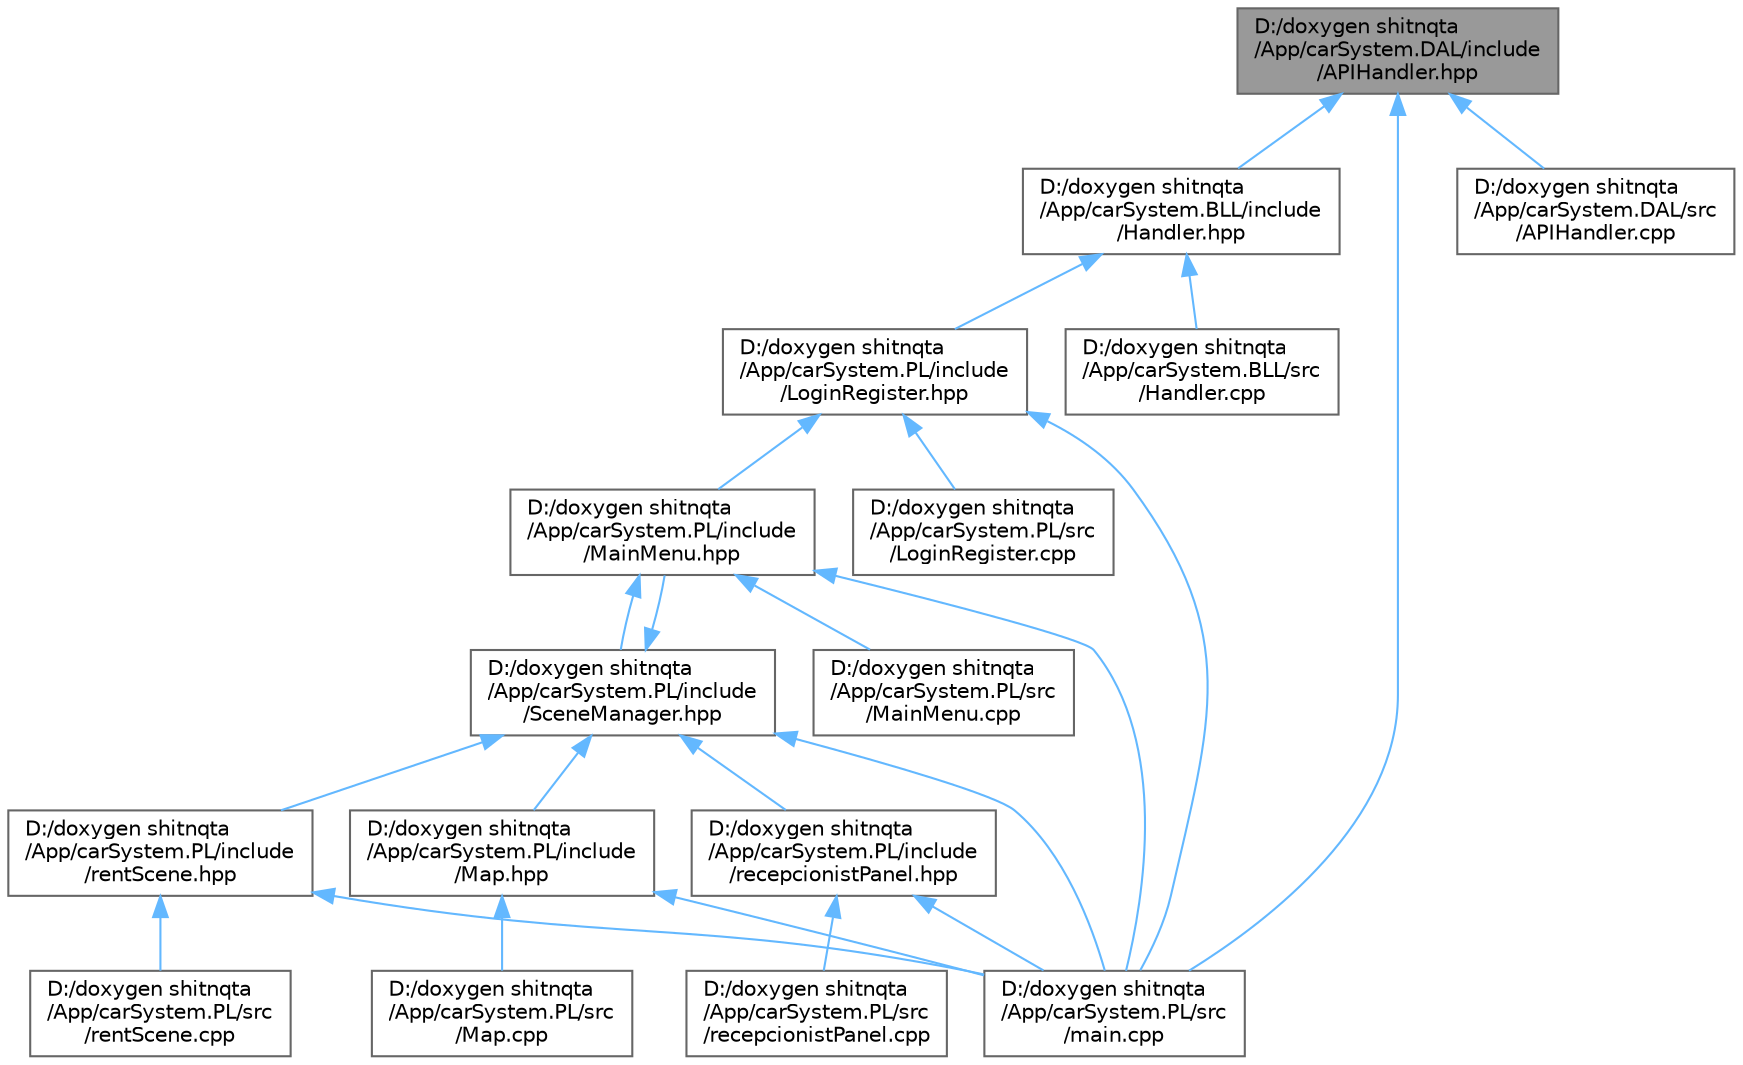 digraph "D:/doxygen shitnqta/App/carSystem.DAL/include/APIHandler.hpp"
{
 // INTERACTIVE_SVG=YES
 // LATEX_PDF_SIZE
  bgcolor="transparent";
  edge [fontname=Helvetica,fontsize=10,labelfontname=Helvetica,labelfontsize=10];
  node [fontname=Helvetica,fontsize=10,shape=box,height=0.2,width=0.4];
  Node1 [id="Node000001",label="D:/doxygen shitnqta\l/App/carSystem.DAL/include\l/APIHandler.hpp",height=0.2,width=0.4,color="gray40", fillcolor="grey60", style="filled", fontcolor="black",tooltip=" "];
  Node1 -> Node2 [id="edge23_Node000001_Node000002",dir="back",color="steelblue1",style="solid",tooltip=" "];
  Node2 [id="Node000002",label="D:/doxygen shitnqta\l/App/carSystem.BLL/include\l/Handler.hpp",height=0.2,width=0.4,color="grey40", fillcolor="white", style="filled",URL="$a00002.html",tooltip=" "];
  Node2 -> Node3 [id="edge24_Node000002_Node000003",dir="back",color="steelblue1",style="solid",tooltip=" "];
  Node3 [id="Node000003",label="D:/doxygen shitnqta\l/App/carSystem.BLL/src\l/Handler.cpp",height=0.2,width=0.4,color="grey40", fillcolor="white", style="filled",URL="$a00005.html",tooltip=" "];
  Node2 -> Node4 [id="edge25_Node000002_Node000004",dir="back",color="steelblue1",style="solid",tooltip=" "];
  Node4 [id="Node000004",label="D:/doxygen shitnqta\l/App/carSystem.PL/include\l/LoginRegister.hpp",height=0.2,width=0.4,color="grey40", fillcolor="white", style="filled",URL="$a00281.html",tooltip=" "];
  Node4 -> Node5 [id="edge26_Node000004_Node000005",dir="back",color="steelblue1",style="solid",tooltip=" "];
  Node5 [id="Node000005",label="D:/doxygen shitnqta\l/App/carSystem.PL/include\l/MainMenu.hpp",height=0.2,width=0.4,color="grey40", fillcolor="white", style="filled",URL="$a00284.html",tooltip=" "];
  Node5 -> Node6 [id="edge27_Node000005_Node000006",dir="back",color="steelblue1",style="solid",tooltip=" "];
  Node6 [id="Node000006",label="D:/doxygen shitnqta\l/App/carSystem.PL/include\l/SceneManager.hpp",height=0.2,width=0.4,color="grey40", fillcolor="white", style="filled",URL="$a00305.html",tooltip=" "];
  Node6 -> Node5 [id="edge28_Node000006_Node000005",dir="back",color="steelblue1",style="solid",tooltip=" "];
  Node6 -> Node7 [id="edge29_Node000006_Node000007",dir="back",color="steelblue1",style="solid",tooltip=" "];
  Node7 [id="Node000007",label="D:/doxygen shitnqta\l/App/carSystem.PL/include\l/Map.hpp",height=0.2,width=0.4,color="grey40", fillcolor="white", style="filled",URL="$a00287.html",tooltip=" "];
  Node7 -> Node8 [id="edge30_Node000007_Node000008",dir="back",color="steelblue1",style="solid",tooltip=" "];
  Node8 [id="Node000008",label="D:/doxygen shitnqta\l/App/carSystem.PL/src\l/Map.cpp",height=0.2,width=0.4,color="grey40", fillcolor="white", style="filled",URL="$a00635.html",tooltip=" "];
  Node7 -> Node9 [id="edge31_Node000007_Node000009",dir="back",color="steelblue1",style="solid",tooltip=" "];
  Node9 [id="Node000009",label="D:/doxygen shitnqta\l/App/carSystem.PL/src\l/main.cpp",height=0.2,width=0.4,color="grey40", fillcolor="white", style="filled",URL="$a00629.html",tooltip=" "];
  Node6 -> Node10 [id="edge32_Node000006_Node000010",dir="back",color="steelblue1",style="solid",tooltip=" "];
  Node10 [id="Node000010",label="D:/doxygen shitnqta\l/App/carSystem.PL/include\l/recepcionistPanel.hpp",height=0.2,width=0.4,color="grey40", fillcolor="white", style="filled",URL="$a00293.html",tooltip=" "];
  Node10 -> Node9 [id="edge33_Node000010_Node000009",dir="back",color="steelblue1",style="solid",tooltip=" "];
  Node10 -> Node11 [id="edge34_Node000010_Node000011",dir="back",color="steelblue1",style="solid",tooltip=" "];
  Node11 [id="Node000011",label="D:/doxygen shitnqta\l/App/carSystem.PL/src\l/recepcionistPanel.cpp",height=0.2,width=0.4,color="grey40", fillcolor="white", style="filled",URL="$a00638.html",tooltip=" "];
  Node6 -> Node12 [id="edge35_Node000006_Node000012",dir="back",color="steelblue1",style="solid",tooltip=" "];
  Node12 [id="Node000012",label="D:/doxygen shitnqta\l/App/carSystem.PL/include\l/rentScene.hpp",height=0.2,width=0.4,color="grey40", fillcolor="white", style="filled",URL="$a00299.html",tooltip=" "];
  Node12 -> Node9 [id="edge36_Node000012_Node000009",dir="back",color="steelblue1",style="solid",tooltip=" "];
  Node12 -> Node13 [id="edge37_Node000012_Node000013",dir="back",color="steelblue1",style="solid",tooltip=" "];
  Node13 [id="Node000013",label="D:/doxygen shitnqta\l/App/carSystem.PL/src\l/rentScene.cpp",height=0.2,width=0.4,color="grey40", fillcolor="white", style="filled",URL="$a00644.html",tooltip=" "];
  Node6 -> Node9 [id="edge38_Node000006_Node000009",dir="back",color="steelblue1",style="solid",tooltip=" "];
  Node5 -> Node14 [id="edge39_Node000005_Node000014",dir="back",color="steelblue1",style="solid",tooltip=" "];
  Node14 [id="Node000014",label="D:/doxygen shitnqta\l/App/carSystem.PL/src\l/MainMenu.cpp",height=0.2,width=0.4,color="grey40", fillcolor="white", style="filled",URL="$a00632.html",tooltip=" "];
  Node5 -> Node9 [id="edge40_Node000005_Node000009",dir="back",color="steelblue1",style="solid",tooltip=" "];
  Node4 -> Node15 [id="edge41_Node000004_Node000015",dir="back",color="steelblue1",style="solid",tooltip=" "];
  Node15 [id="Node000015",label="D:/doxygen shitnqta\l/App/carSystem.PL/src\l/LoginRegister.cpp",height=0.2,width=0.4,color="grey40", fillcolor="white", style="filled",URL="$a00626.html",tooltip=" "];
  Node4 -> Node9 [id="edge42_Node000004_Node000009",dir="back",color="steelblue1",style="solid",tooltip=" "];
  Node1 -> Node16 [id="edge43_Node000001_Node000016",dir="back",color="steelblue1",style="solid",tooltip=" "];
  Node16 [id="Node000016",label="D:/doxygen shitnqta\l/App/carSystem.DAL/src\l/APIHandler.cpp",height=0.2,width=0.4,color="grey40", fillcolor="white", style="filled",URL="$a00272.html",tooltip=" "];
  Node1 -> Node9 [id="edge44_Node000001_Node000009",dir="back",color="steelblue1",style="solid",tooltip=" "];
}
